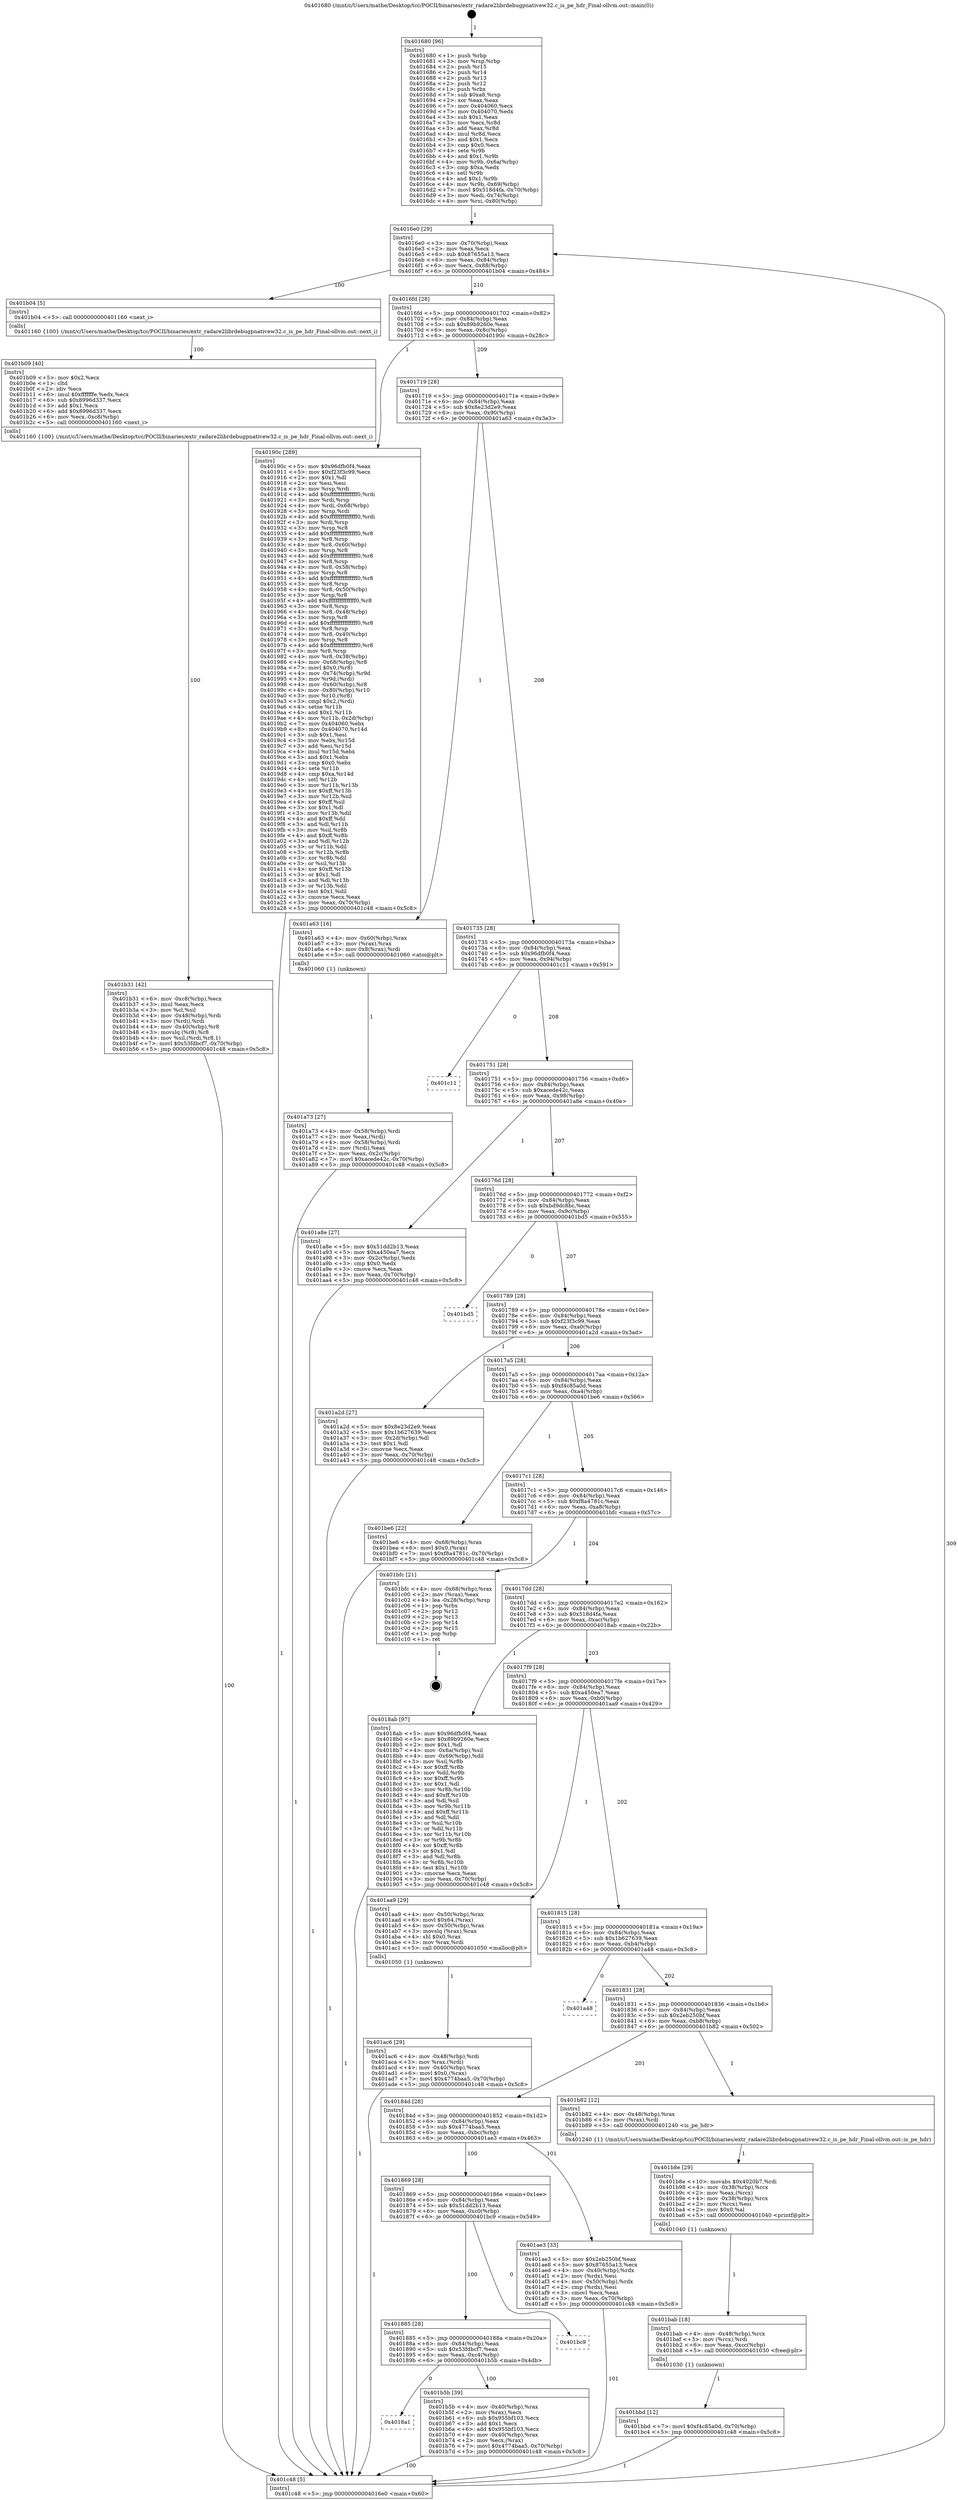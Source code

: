 digraph "0x401680" {
  label = "0x401680 (/mnt/c/Users/mathe/Desktop/tcc/POCII/binaries/extr_radare2librdebugpnativew32.c_is_pe_hdr_Final-ollvm.out::main(0))"
  labelloc = "t"
  node[shape=record]

  Entry [label="",width=0.3,height=0.3,shape=circle,fillcolor=black,style=filled]
  "0x4016e0" [label="{
     0x4016e0 [29]\l
     | [instrs]\l
     &nbsp;&nbsp;0x4016e0 \<+3\>: mov -0x70(%rbp),%eax\l
     &nbsp;&nbsp;0x4016e3 \<+2\>: mov %eax,%ecx\l
     &nbsp;&nbsp;0x4016e5 \<+6\>: sub $0x87655a13,%ecx\l
     &nbsp;&nbsp;0x4016eb \<+6\>: mov %eax,-0x84(%rbp)\l
     &nbsp;&nbsp;0x4016f1 \<+6\>: mov %ecx,-0x88(%rbp)\l
     &nbsp;&nbsp;0x4016f7 \<+6\>: je 0000000000401b04 \<main+0x484\>\l
  }"]
  "0x401b04" [label="{
     0x401b04 [5]\l
     | [instrs]\l
     &nbsp;&nbsp;0x401b04 \<+5\>: call 0000000000401160 \<next_i\>\l
     | [calls]\l
     &nbsp;&nbsp;0x401160 \{100\} (/mnt/c/Users/mathe/Desktop/tcc/POCII/binaries/extr_radare2librdebugpnativew32.c_is_pe_hdr_Final-ollvm.out::next_i)\l
  }"]
  "0x4016fd" [label="{
     0x4016fd [28]\l
     | [instrs]\l
     &nbsp;&nbsp;0x4016fd \<+5\>: jmp 0000000000401702 \<main+0x82\>\l
     &nbsp;&nbsp;0x401702 \<+6\>: mov -0x84(%rbp),%eax\l
     &nbsp;&nbsp;0x401708 \<+5\>: sub $0x89b9260e,%eax\l
     &nbsp;&nbsp;0x40170d \<+6\>: mov %eax,-0x8c(%rbp)\l
     &nbsp;&nbsp;0x401713 \<+6\>: je 000000000040190c \<main+0x28c\>\l
  }"]
  Exit [label="",width=0.3,height=0.3,shape=circle,fillcolor=black,style=filled,peripheries=2]
  "0x40190c" [label="{
     0x40190c [289]\l
     | [instrs]\l
     &nbsp;&nbsp;0x40190c \<+5\>: mov $0x96dfb0f4,%eax\l
     &nbsp;&nbsp;0x401911 \<+5\>: mov $0xf23f3c99,%ecx\l
     &nbsp;&nbsp;0x401916 \<+2\>: mov $0x1,%dl\l
     &nbsp;&nbsp;0x401918 \<+2\>: xor %esi,%esi\l
     &nbsp;&nbsp;0x40191a \<+3\>: mov %rsp,%rdi\l
     &nbsp;&nbsp;0x40191d \<+4\>: add $0xfffffffffffffff0,%rdi\l
     &nbsp;&nbsp;0x401921 \<+3\>: mov %rdi,%rsp\l
     &nbsp;&nbsp;0x401924 \<+4\>: mov %rdi,-0x68(%rbp)\l
     &nbsp;&nbsp;0x401928 \<+3\>: mov %rsp,%rdi\l
     &nbsp;&nbsp;0x40192b \<+4\>: add $0xfffffffffffffff0,%rdi\l
     &nbsp;&nbsp;0x40192f \<+3\>: mov %rdi,%rsp\l
     &nbsp;&nbsp;0x401932 \<+3\>: mov %rsp,%r8\l
     &nbsp;&nbsp;0x401935 \<+4\>: add $0xfffffffffffffff0,%r8\l
     &nbsp;&nbsp;0x401939 \<+3\>: mov %r8,%rsp\l
     &nbsp;&nbsp;0x40193c \<+4\>: mov %r8,-0x60(%rbp)\l
     &nbsp;&nbsp;0x401940 \<+3\>: mov %rsp,%r8\l
     &nbsp;&nbsp;0x401943 \<+4\>: add $0xfffffffffffffff0,%r8\l
     &nbsp;&nbsp;0x401947 \<+3\>: mov %r8,%rsp\l
     &nbsp;&nbsp;0x40194a \<+4\>: mov %r8,-0x58(%rbp)\l
     &nbsp;&nbsp;0x40194e \<+3\>: mov %rsp,%r8\l
     &nbsp;&nbsp;0x401951 \<+4\>: add $0xfffffffffffffff0,%r8\l
     &nbsp;&nbsp;0x401955 \<+3\>: mov %r8,%rsp\l
     &nbsp;&nbsp;0x401958 \<+4\>: mov %r8,-0x50(%rbp)\l
     &nbsp;&nbsp;0x40195c \<+3\>: mov %rsp,%r8\l
     &nbsp;&nbsp;0x40195f \<+4\>: add $0xfffffffffffffff0,%r8\l
     &nbsp;&nbsp;0x401963 \<+3\>: mov %r8,%rsp\l
     &nbsp;&nbsp;0x401966 \<+4\>: mov %r8,-0x48(%rbp)\l
     &nbsp;&nbsp;0x40196a \<+3\>: mov %rsp,%r8\l
     &nbsp;&nbsp;0x40196d \<+4\>: add $0xfffffffffffffff0,%r8\l
     &nbsp;&nbsp;0x401971 \<+3\>: mov %r8,%rsp\l
     &nbsp;&nbsp;0x401974 \<+4\>: mov %r8,-0x40(%rbp)\l
     &nbsp;&nbsp;0x401978 \<+3\>: mov %rsp,%r8\l
     &nbsp;&nbsp;0x40197b \<+4\>: add $0xfffffffffffffff0,%r8\l
     &nbsp;&nbsp;0x40197f \<+3\>: mov %r8,%rsp\l
     &nbsp;&nbsp;0x401982 \<+4\>: mov %r8,-0x38(%rbp)\l
     &nbsp;&nbsp;0x401986 \<+4\>: mov -0x68(%rbp),%r8\l
     &nbsp;&nbsp;0x40198a \<+7\>: movl $0x0,(%r8)\l
     &nbsp;&nbsp;0x401991 \<+4\>: mov -0x74(%rbp),%r9d\l
     &nbsp;&nbsp;0x401995 \<+3\>: mov %r9d,(%rdi)\l
     &nbsp;&nbsp;0x401998 \<+4\>: mov -0x60(%rbp),%r8\l
     &nbsp;&nbsp;0x40199c \<+4\>: mov -0x80(%rbp),%r10\l
     &nbsp;&nbsp;0x4019a0 \<+3\>: mov %r10,(%r8)\l
     &nbsp;&nbsp;0x4019a3 \<+3\>: cmpl $0x2,(%rdi)\l
     &nbsp;&nbsp;0x4019a6 \<+4\>: setne %r11b\l
     &nbsp;&nbsp;0x4019aa \<+4\>: and $0x1,%r11b\l
     &nbsp;&nbsp;0x4019ae \<+4\>: mov %r11b,-0x2d(%rbp)\l
     &nbsp;&nbsp;0x4019b2 \<+7\>: mov 0x404060,%ebx\l
     &nbsp;&nbsp;0x4019b9 \<+8\>: mov 0x404070,%r14d\l
     &nbsp;&nbsp;0x4019c1 \<+3\>: sub $0x1,%esi\l
     &nbsp;&nbsp;0x4019c4 \<+3\>: mov %ebx,%r15d\l
     &nbsp;&nbsp;0x4019c7 \<+3\>: add %esi,%r15d\l
     &nbsp;&nbsp;0x4019ca \<+4\>: imul %r15d,%ebx\l
     &nbsp;&nbsp;0x4019ce \<+3\>: and $0x1,%ebx\l
     &nbsp;&nbsp;0x4019d1 \<+3\>: cmp $0x0,%ebx\l
     &nbsp;&nbsp;0x4019d4 \<+4\>: sete %r11b\l
     &nbsp;&nbsp;0x4019d8 \<+4\>: cmp $0xa,%r14d\l
     &nbsp;&nbsp;0x4019dc \<+4\>: setl %r12b\l
     &nbsp;&nbsp;0x4019e0 \<+3\>: mov %r11b,%r13b\l
     &nbsp;&nbsp;0x4019e3 \<+4\>: xor $0xff,%r13b\l
     &nbsp;&nbsp;0x4019e7 \<+3\>: mov %r12b,%sil\l
     &nbsp;&nbsp;0x4019ea \<+4\>: xor $0xff,%sil\l
     &nbsp;&nbsp;0x4019ee \<+3\>: xor $0x1,%dl\l
     &nbsp;&nbsp;0x4019f1 \<+3\>: mov %r13b,%dil\l
     &nbsp;&nbsp;0x4019f4 \<+4\>: and $0xff,%dil\l
     &nbsp;&nbsp;0x4019f8 \<+3\>: and %dl,%r11b\l
     &nbsp;&nbsp;0x4019fb \<+3\>: mov %sil,%r8b\l
     &nbsp;&nbsp;0x4019fe \<+4\>: and $0xff,%r8b\l
     &nbsp;&nbsp;0x401a02 \<+3\>: and %dl,%r12b\l
     &nbsp;&nbsp;0x401a05 \<+3\>: or %r11b,%dil\l
     &nbsp;&nbsp;0x401a08 \<+3\>: or %r12b,%r8b\l
     &nbsp;&nbsp;0x401a0b \<+3\>: xor %r8b,%dil\l
     &nbsp;&nbsp;0x401a0e \<+3\>: or %sil,%r13b\l
     &nbsp;&nbsp;0x401a11 \<+4\>: xor $0xff,%r13b\l
     &nbsp;&nbsp;0x401a15 \<+3\>: or $0x1,%dl\l
     &nbsp;&nbsp;0x401a18 \<+3\>: and %dl,%r13b\l
     &nbsp;&nbsp;0x401a1b \<+3\>: or %r13b,%dil\l
     &nbsp;&nbsp;0x401a1e \<+4\>: test $0x1,%dil\l
     &nbsp;&nbsp;0x401a22 \<+3\>: cmovne %ecx,%eax\l
     &nbsp;&nbsp;0x401a25 \<+3\>: mov %eax,-0x70(%rbp)\l
     &nbsp;&nbsp;0x401a28 \<+5\>: jmp 0000000000401c48 \<main+0x5c8\>\l
  }"]
  "0x401719" [label="{
     0x401719 [28]\l
     | [instrs]\l
     &nbsp;&nbsp;0x401719 \<+5\>: jmp 000000000040171e \<main+0x9e\>\l
     &nbsp;&nbsp;0x40171e \<+6\>: mov -0x84(%rbp),%eax\l
     &nbsp;&nbsp;0x401724 \<+5\>: sub $0x8e23d2e9,%eax\l
     &nbsp;&nbsp;0x401729 \<+6\>: mov %eax,-0x90(%rbp)\l
     &nbsp;&nbsp;0x40172f \<+6\>: je 0000000000401a63 \<main+0x3e3\>\l
  }"]
  "0x401bbd" [label="{
     0x401bbd [12]\l
     | [instrs]\l
     &nbsp;&nbsp;0x401bbd \<+7\>: movl $0xf4c85a0d,-0x70(%rbp)\l
     &nbsp;&nbsp;0x401bc4 \<+5\>: jmp 0000000000401c48 \<main+0x5c8\>\l
  }"]
  "0x401a63" [label="{
     0x401a63 [16]\l
     | [instrs]\l
     &nbsp;&nbsp;0x401a63 \<+4\>: mov -0x60(%rbp),%rax\l
     &nbsp;&nbsp;0x401a67 \<+3\>: mov (%rax),%rax\l
     &nbsp;&nbsp;0x401a6a \<+4\>: mov 0x8(%rax),%rdi\l
     &nbsp;&nbsp;0x401a6e \<+5\>: call 0000000000401060 \<atoi@plt\>\l
     | [calls]\l
     &nbsp;&nbsp;0x401060 \{1\} (unknown)\l
  }"]
  "0x401735" [label="{
     0x401735 [28]\l
     | [instrs]\l
     &nbsp;&nbsp;0x401735 \<+5\>: jmp 000000000040173a \<main+0xba\>\l
     &nbsp;&nbsp;0x40173a \<+6\>: mov -0x84(%rbp),%eax\l
     &nbsp;&nbsp;0x401740 \<+5\>: sub $0x96dfb0f4,%eax\l
     &nbsp;&nbsp;0x401745 \<+6\>: mov %eax,-0x94(%rbp)\l
     &nbsp;&nbsp;0x40174b \<+6\>: je 0000000000401c11 \<main+0x591\>\l
  }"]
  "0x401bab" [label="{
     0x401bab [18]\l
     | [instrs]\l
     &nbsp;&nbsp;0x401bab \<+4\>: mov -0x48(%rbp),%rcx\l
     &nbsp;&nbsp;0x401baf \<+3\>: mov (%rcx),%rdi\l
     &nbsp;&nbsp;0x401bb2 \<+6\>: mov %eax,-0xcc(%rbp)\l
     &nbsp;&nbsp;0x401bb8 \<+5\>: call 0000000000401030 \<free@plt\>\l
     | [calls]\l
     &nbsp;&nbsp;0x401030 \{1\} (unknown)\l
  }"]
  "0x401c11" [label="{
     0x401c11\l
  }", style=dashed]
  "0x401751" [label="{
     0x401751 [28]\l
     | [instrs]\l
     &nbsp;&nbsp;0x401751 \<+5\>: jmp 0000000000401756 \<main+0xd6\>\l
     &nbsp;&nbsp;0x401756 \<+6\>: mov -0x84(%rbp),%eax\l
     &nbsp;&nbsp;0x40175c \<+5\>: sub $0xacede42c,%eax\l
     &nbsp;&nbsp;0x401761 \<+6\>: mov %eax,-0x98(%rbp)\l
     &nbsp;&nbsp;0x401767 \<+6\>: je 0000000000401a8e \<main+0x40e\>\l
  }"]
  "0x401b8e" [label="{
     0x401b8e [29]\l
     | [instrs]\l
     &nbsp;&nbsp;0x401b8e \<+10\>: movabs $0x4020b7,%rdi\l
     &nbsp;&nbsp;0x401b98 \<+4\>: mov -0x38(%rbp),%rcx\l
     &nbsp;&nbsp;0x401b9c \<+2\>: mov %eax,(%rcx)\l
     &nbsp;&nbsp;0x401b9e \<+4\>: mov -0x38(%rbp),%rcx\l
     &nbsp;&nbsp;0x401ba2 \<+2\>: mov (%rcx),%esi\l
     &nbsp;&nbsp;0x401ba4 \<+2\>: mov $0x0,%al\l
     &nbsp;&nbsp;0x401ba6 \<+5\>: call 0000000000401040 \<printf@plt\>\l
     | [calls]\l
     &nbsp;&nbsp;0x401040 \{1\} (unknown)\l
  }"]
  "0x401a8e" [label="{
     0x401a8e [27]\l
     | [instrs]\l
     &nbsp;&nbsp;0x401a8e \<+5\>: mov $0x51dd2b13,%eax\l
     &nbsp;&nbsp;0x401a93 \<+5\>: mov $0xa450ea7,%ecx\l
     &nbsp;&nbsp;0x401a98 \<+3\>: mov -0x2c(%rbp),%edx\l
     &nbsp;&nbsp;0x401a9b \<+3\>: cmp $0x0,%edx\l
     &nbsp;&nbsp;0x401a9e \<+3\>: cmove %ecx,%eax\l
     &nbsp;&nbsp;0x401aa1 \<+3\>: mov %eax,-0x70(%rbp)\l
     &nbsp;&nbsp;0x401aa4 \<+5\>: jmp 0000000000401c48 \<main+0x5c8\>\l
  }"]
  "0x40176d" [label="{
     0x40176d [28]\l
     | [instrs]\l
     &nbsp;&nbsp;0x40176d \<+5\>: jmp 0000000000401772 \<main+0xf2\>\l
     &nbsp;&nbsp;0x401772 \<+6\>: mov -0x84(%rbp),%eax\l
     &nbsp;&nbsp;0x401778 \<+5\>: sub $0xbd9dc8bc,%eax\l
     &nbsp;&nbsp;0x40177d \<+6\>: mov %eax,-0x9c(%rbp)\l
     &nbsp;&nbsp;0x401783 \<+6\>: je 0000000000401bd5 \<main+0x555\>\l
  }"]
  "0x4018a1" [label="{
     0x4018a1\l
  }", style=dashed]
  "0x401bd5" [label="{
     0x401bd5\l
  }", style=dashed]
  "0x401789" [label="{
     0x401789 [28]\l
     | [instrs]\l
     &nbsp;&nbsp;0x401789 \<+5\>: jmp 000000000040178e \<main+0x10e\>\l
     &nbsp;&nbsp;0x40178e \<+6\>: mov -0x84(%rbp),%eax\l
     &nbsp;&nbsp;0x401794 \<+5\>: sub $0xf23f3c99,%eax\l
     &nbsp;&nbsp;0x401799 \<+6\>: mov %eax,-0xa0(%rbp)\l
     &nbsp;&nbsp;0x40179f \<+6\>: je 0000000000401a2d \<main+0x3ad\>\l
  }"]
  "0x401b5b" [label="{
     0x401b5b [39]\l
     | [instrs]\l
     &nbsp;&nbsp;0x401b5b \<+4\>: mov -0x40(%rbp),%rax\l
     &nbsp;&nbsp;0x401b5f \<+2\>: mov (%rax),%ecx\l
     &nbsp;&nbsp;0x401b61 \<+6\>: sub $0x955bf103,%ecx\l
     &nbsp;&nbsp;0x401b67 \<+3\>: add $0x1,%ecx\l
     &nbsp;&nbsp;0x401b6a \<+6\>: add $0x955bf103,%ecx\l
     &nbsp;&nbsp;0x401b70 \<+4\>: mov -0x40(%rbp),%rax\l
     &nbsp;&nbsp;0x401b74 \<+2\>: mov %ecx,(%rax)\l
     &nbsp;&nbsp;0x401b76 \<+7\>: movl $0x4774baa5,-0x70(%rbp)\l
     &nbsp;&nbsp;0x401b7d \<+5\>: jmp 0000000000401c48 \<main+0x5c8\>\l
  }"]
  "0x401a2d" [label="{
     0x401a2d [27]\l
     | [instrs]\l
     &nbsp;&nbsp;0x401a2d \<+5\>: mov $0x8e23d2e9,%eax\l
     &nbsp;&nbsp;0x401a32 \<+5\>: mov $0x1b627639,%ecx\l
     &nbsp;&nbsp;0x401a37 \<+3\>: mov -0x2d(%rbp),%dl\l
     &nbsp;&nbsp;0x401a3a \<+3\>: test $0x1,%dl\l
     &nbsp;&nbsp;0x401a3d \<+3\>: cmovne %ecx,%eax\l
     &nbsp;&nbsp;0x401a40 \<+3\>: mov %eax,-0x70(%rbp)\l
     &nbsp;&nbsp;0x401a43 \<+5\>: jmp 0000000000401c48 \<main+0x5c8\>\l
  }"]
  "0x4017a5" [label="{
     0x4017a5 [28]\l
     | [instrs]\l
     &nbsp;&nbsp;0x4017a5 \<+5\>: jmp 00000000004017aa \<main+0x12a\>\l
     &nbsp;&nbsp;0x4017aa \<+6\>: mov -0x84(%rbp),%eax\l
     &nbsp;&nbsp;0x4017b0 \<+5\>: sub $0xf4c85a0d,%eax\l
     &nbsp;&nbsp;0x4017b5 \<+6\>: mov %eax,-0xa4(%rbp)\l
     &nbsp;&nbsp;0x4017bb \<+6\>: je 0000000000401be6 \<main+0x566\>\l
  }"]
  "0x401885" [label="{
     0x401885 [28]\l
     | [instrs]\l
     &nbsp;&nbsp;0x401885 \<+5\>: jmp 000000000040188a \<main+0x20a\>\l
     &nbsp;&nbsp;0x40188a \<+6\>: mov -0x84(%rbp),%eax\l
     &nbsp;&nbsp;0x401890 \<+5\>: sub $0x53fdbcf7,%eax\l
     &nbsp;&nbsp;0x401895 \<+6\>: mov %eax,-0xc4(%rbp)\l
     &nbsp;&nbsp;0x40189b \<+6\>: je 0000000000401b5b \<main+0x4db\>\l
  }"]
  "0x401be6" [label="{
     0x401be6 [22]\l
     | [instrs]\l
     &nbsp;&nbsp;0x401be6 \<+4\>: mov -0x68(%rbp),%rax\l
     &nbsp;&nbsp;0x401bea \<+6\>: movl $0x0,(%rax)\l
     &nbsp;&nbsp;0x401bf0 \<+7\>: movl $0xf8a4781c,-0x70(%rbp)\l
     &nbsp;&nbsp;0x401bf7 \<+5\>: jmp 0000000000401c48 \<main+0x5c8\>\l
  }"]
  "0x4017c1" [label="{
     0x4017c1 [28]\l
     | [instrs]\l
     &nbsp;&nbsp;0x4017c1 \<+5\>: jmp 00000000004017c6 \<main+0x146\>\l
     &nbsp;&nbsp;0x4017c6 \<+6\>: mov -0x84(%rbp),%eax\l
     &nbsp;&nbsp;0x4017cc \<+5\>: sub $0xf8a4781c,%eax\l
     &nbsp;&nbsp;0x4017d1 \<+6\>: mov %eax,-0xa8(%rbp)\l
     &nbsp;&nbsp;0x4017d7 \<+6\>: je 0000000000401bfc \<main+0x57c\>\l
  }"]
  "0x401bc9" [label="{
     0x401bc9\l
  }", style=dashed]
  "0x401bfc" [label="{
     0x401bfc [21]\l
     | [instrs]\l
     &nbsp;&nbsp;0x401bfc \<+4\>: mov -0x68(%rbp),%rax\l
     &nbsp;&nbsp;0x401c00 \<+2\>: mov (%rax),%eax\l
     &nbsp;&nbsp;0x401c02 \<+4\>: lea -0x28(%rbp),%rsp\l
     &nbsp;&nbsp;0x401c06 \<+1\>: pop %rbx\l
     &nbsp;&nbsp;0x401c07 \<+2\>: pop %r12\l
     &nbsp;&nbsp;0x401c09 \<+2\>: pop %r13\l
     &nbsp;&nbsp;0x401c0b \<+2\>: pop %r14\l
     &nbsp;&nbsp;0x401c0d \<+2\>: pop %r15\l
     &nbsp;&nbsp;0x401c0f \<+1\>: pop %rbp\l
     &nbsp;&nbsp;0x401c10 \<+1\>: ret\l
  }"]
  "0x4017dd" [label="{
     0x4017dd [28]\l
     | [instrs]\l
     &nbsp;&nbsp;0x4017dd \<+5\>: jmp 00000000004017e2 \<main+0x162\>\l
     &nbsp;&nbsp;0x4017e2 \<+6\>: mov -0x84(%rbp),%eax\l
     &nbsp;&nbsp;0x4017e8 \<+5\>: sub $0x518d4fa,%eax\l
     &nbsp;&nbsp;0x4017ed \<+6\>: mov %eax,-0xac(%rbp)\l
     &nbsp;&nbsp;0x4017f3 \<+6\>: je 00000000004018ab \<main+0x22b\>\l
  }"]
  "0x401b31" [label="{
     0x401b31 [42]\l
     | [instrs]\l
     &nbsp;&nbsp;0x401b31 \<+6\>: mov -0xc8(%rbp),%ecx\l
     &nbsp;&nbsp;0x401b37 \<+3\>: imul %eax,%ecx\l
     &nbsp;&nbsp;0x401b3a \<+3\>: mov %cl,%sil\l
     &nbsp;&nbsp;0x401b3d \<+4\>: mov -0x48(%rbp),%rdi\l
     &nbsp;&nbsp;0x401b41 \<+3\>: mov (%rdi),%rdi\l
     &nbsp;&nbsp;0x401b44 \<+4\>: mov -0x40(%rbp),%r8\l
     &nbsp;&nbsp;0x401b48 \<+3\>: movslq (%r8),%r8\l
     &nbsp;&nbsp;0x401b4b \<+4\>: mov %sil,(%rdi,%r8,1)\l
     &nbsp;&nbsp;0x401b4f \<+7\>: movl $0x53fdbcf7,-0x70(%rbp)\l
     &nbsp;&nbsp;0x401b56 \<+5\>: jmp 0000000000401c48 \<main+0x5c8\>\l
  }"]
  "0x4018ab" [label="{
     0x4018ab [97]\l
     | [instrs]\l
     &nbsp;&nbsp;0x4018ab \<+5\>: mov $0x96dfb0f4,%eax\l
     &nbsp;&nbsp;0x4018b0 \<+5\>: mov $0x89b9260e,%ecx\l
     &nbsp;&nbsp;0x4018b5 \<+2\>: mov $0x1,%dl\l
     &nbsp;&nbsp;0x4018b7 \<+4\>: mov -0x6a(%rbp),%sil\l
     &nbsp;&nbsp;0x4018bb \<+4\>: mov -0x69(%rbp),%dil\l
     &nbsp;&nbsp;0x4018bf \<+3\>: mov %sil,%r8b\l
     &nbsp;&nbsp;0x4018c2 \<+4\>: xor $0xff,%r8b\l
     &nbsp;&nbsp;0x4018c6 \<+3\>: mov %dil,%r9b\l
     &nbsp;&nbsp;0x4018c9 \<+4\>: xor $0xff,%r9b\l
     &nbsp;&nbsp;0x4018cd \<+3\>: xor $0x1,%dl\l
     &nbsp;&nbsp;0x4018d0 \<+3\>: mov %r8b,%r10b\l
     &nbsp;&nbsp;0x4018d3 \<+4\>: and $0xff,%r10b\l
     &nbsp;&nbsp;0x4018d7 \<+3\>: and %dl,%sil\l
     &nbsp;&nbsp;0x4018da \<+3\>: mov %r9b,%r11b\l
     &nbsp;&nbsp;0x4018dd \<+4\>: and $0xff,%r11b\l
     &nbsp;&nbsp;0x4018e1 \<+3\>: and %dl,%dil\l
     &nbsp;&nbsp;0x4018e4 \<+3\>: or %sil,%r10b\l
     &nbsp;&nbsp;0x4018e7 \<+3\>: or %dil,%r11b\l
     &nbsp;&nbsp;0x4018ea \<+3\>: xor %r11b,%r10b\l
     &nbsp;&nbsp;0x4018ed \<+3\>: or %r9b,%r8b\l
     &nbsp;&nbsp;0x4018f0 \<+4\>: xor $0xff,%r8b\l
     &nbsp;&nbsp;0x4018f4 \<+3\>: or $0x1,%dl\l
     &nbsp;&nbsp;0x4018f7 \<+3\>: and %dl,%r8b\l
     &nbsp;&nbsp;0x4018fa \<+3\>: or %r8b,%r10b\l
     &nbsp;&nbsp;0x4018fd \<+4\>: test $0x1,%r10b\l
     &nbsp;&nbsp;0x401901 \<+3\>: cmovne %ecx,%eax\l
     &nbsp;&nbsp;0x401904 \<+3\>: mov %eax,-0x70(%rbp)\l
     &nbsp;&nbsp;0x401907 \<+5\>: jmp 0000000000401c48 \<main+0x5c8\>\l
  }"]
  "0x4017f9" [label="{
     0x4017f9 [28]\l
     | [instrs]\l
     &nbsp;&nbsp;0x4017f9 \<+5\>: jmp 00000000004017fe \<main+0x17e\>\l
     &nbsp;&nbsp;0x4017fe \<+6\>: mov -0x84(%rbp),%eax\l
     &nbsp;&nbsp;0x401804 \<+5\>: sub $0xa450ea7,%eax\l
     &nbsp;&nbsp;0x401809 \<+6\>: mov %eax,-0xb0(%rbp)\l
     &nbsp;&nbsp;0x40180f \<+6\>: je 0000000000401aa9 \<main+0x429\>\l
  }"]
  "0x401c48" [label="{
     0x401c48 [5]\l
     | [instrs]\l
     &nbsp;&nbsp;0x401c48 \<+5\>: jmp 00000000004016e0 \<main+0x60\>\l
  }"]
  "0x401680" [label="{
     0x401680 [96]\l
     | [instrs]\l
     &nbsp;&nbsp;0x401680 \<+1\>: push %rbp\l
     &nbsp;&nbsp;0x401681 \<+3\>: mov %rsp,%rbp\l
     &nbsp;&nbsp;0x401684 \<+2\>: push %r15\l
     &nbsp;&nbsp;0x401686 \<+2\>: push %r14\l
     &nbsp;&nbsp;0x401688 \<+2\>: push %r13\l
     &nbsp;&nbsp;0x40168a \<+2\>: push %r12\l
     &nbsp;&nbsp;0x40168c \<+1\>: push %rbx\l
     &nbsp;&nbsp;0x40168d \<+7\>: sub $0xa8,%rsp\l
     &nbsp;&nbsp;0x401694 \<+2\>: xor %eax,%eax\l
     &nbsp;&nbsp;0x401696 \<+7\>: mov 0x404060,%ecx\l
     &nbsp;&nbsp;0x40169d \<+7\>: mov 0x404070,%edx\l
     &nbsp;&nbsp;0x4016a4 \<+3\>: sub $0x1,%eax\l
     &nbsp;&nbsp;0x4016a7 \<+3\>: mov %ecx,%r8d\l
     &nbsp;&nbsp;0x4016aa \<+3\>: add %eax,%r8d\l
     &nbsp;&nbsp;0x4016ad \<+4\>: imul %r8d,%ecx\l
     &nbsp;&nbsp;0x4016b1 \<+3\>: and $0x1,%ecx\l
     &nbsp;&nbsp;0x4016b4 \<+3\>: cmp $0x0,%ecx\l
     &nbsp;&nbsp;0x4016b7 \<+4\>: sete %r9b\l
     &nbsp;&nbsp;0x4016bb \<+4\>: and $0x1,%r9b\l
     &nbsp;&nbsp;0x4016bf \<+4\>: mov %r9b,-0x6a(%rbp)\l
     &nbsp;&nbsp;0x4016c3 \<+3\>: cmp $0xa,%edx\l
     &nbsp;&nbsp;0x4016c6 \<+4\>: setl %r9b\l
     &nbsp;&nbsp;0x4016ca \<+4\>: and $0x1,%r9b\l
     &nbsp;&nbsp;0x4016ce \<+4\>: mov %r9b,-0x69(%rbp)\l
     &nbsp;&nbsp;0x4016d2 \<+7\>: movl $0x518d4fa,-0x70(%rbp)\l
     &nbsp;&nbsp;0x4016d9 \<+3\>: mov %edi,-0x74(%rbp)\l
     &nbsp;&nbsp;0x4016dc \<+4\>: mov %rsi,-0x80(%rbp)\l
  }"]
  "0x401b09" [label="{
     0x401b09 [40]\l
     | [instrs]\l
     &nbsp;&nbsp;0x401b09 \<+5\>: mov $0x2,%ecx\l
     &nbsp;&nbsp;0x401b0e \<+1\>: cltd\l
     &nbsp;&nbsp;0x401b0f \<+2\>: idiv %ecx\l
     &nbsp;&nbsp;0x401b11 \<+6\>: imul $0xfffffffe,%edx,%ecx\l
     &nbsp;&nbsp;0x401b17 \<+6\>: sub $0x8996d337,%ecx\l
     &nbsp;&nbsp;0x401b1d \<+3\>: add $0x1,%ecx\l
     &nbsp;&nbsp;0x401b20 \<+6\>: add $0x8996d337,%ecx\l
     &nbsp;&nbsp;0x401b26 \<+6\>: mov %ecx,-0xc8(%rbp)\l
     &nbsp;&nbsp;0x401b2c \<+5\>: call 0000000000401160 \<next_i\>\l
     | [calls]\l
     &nbsp;&nbsp;0x401160 \{100\} (/mnt/c/Users/mathe/Desktop/tcc/POCII/binaries/extr_radare2librdebugpnativew32.c_is_pe_hdr_Final-ollvm.out::next_i)\l
  }"]
  "0x401a73" [label="{
     0x401a73 [27]\l
     | [instrs]\l
     &nbsp;&nbsp;0x401a73 \<+4\>: mov -0x58(%rbp),%rdi\l
     &nbsp;&nbsp;0x401a77 \<+2\>: mov %eax,(%rdi)\l
     &nbsp;&nbsp;0x401a79 \<+4\>: mov -0x58(%rbp),%rdi\l
     &nbsp;&nbsp;0x401a7d \<+2\>: mov (%rdi),%eax\l
     &nbsp;&nbsp;0x401a7f \<+3\>: mov %eax,-0x2c(%rbp)\l
     &nbsp;&nbsp;0x401a82 \<+7\>: movl $0xacede42c,-0x70(%rbp)\l
     &nbsp;&nbsp;0x401a89 \<+5\>: jmp 0000000000401c48 \<main+0x5c8\>\l
  }"]
  "0x401869" [label="{
     0x401869 [28]\l
     | [instrs]\l
     &nbsp;&nbsp;0x401869 \<+5\>: jmp 000000000040186e \<main+0x1ee\>\l
     &nbsp;&nbsp;0x40186e \<+6\>: mov -0x84(%rbp),%eax\l
     &nbsp;&nbsp;0x401874 \<+5\>: sub $0x51dd2b13,%eax\l
     &nbsp;&nbsp;0x401879 \<+6\>: mov %eax,-0xc0(%rbp)\l
     &nbsp;&nbsp;0x40187f \<+6\>: je 0000000000401bc9 \<main+0x549\>\l
  }"]
  "0x401aa9" [label="{
     0x401aa9 [29]\l
     | [instrs]\l
     &nbsp;&nbsp;0x401aa9 \<+4\>: mov -0x50(%rbp),%rax\l
     &nbsp;&nbsp;0x401aad \<+6\>: movl $0x64,(%rax)\l
     &nbsp;&nbsp;0x401ab3 \<+4\>: mov -0x50(%rbp),%rax\l
     &nbsp;&nbsp;0x401ab7 \<+3\>: movslq (%rax),%rax\l
     &nbsp;&nbsp;0x401aba \<+4\>: shl $0x0,%rax\l
     &nbsp;&nbsp;0x401abe \<+3\>: mov %rax,%rdi\l
     &nbsp;&nbsp;0x401ac1 \<+5\>: call 0000000000401050 \<malloc@plt\>\l
     | [calls]\l
     &nbsp;&nbsp;0x401050 \{1\} (unknown)\l
  }"]
  "0x401815" [label="{
     0x401815 [28]\l
     | [instrs]\l
     &nbsp;&nbsp;0x401815 \<+5\>: jmp 000000000040181a \<main+0x19a\>\l
     &nbsp;&nbsp;0x40181a \<+6\>: mov -0x84(%rbp),%eax\l
     &nbsp;&nbsp;0x401820 \<+5\>: sub $0x1b627639,%eax\l
     &nbsp;&nbsp;0x401825 \<+6\>: mov %eax,-0xb4(%rbp)\l
     &nbsp;&nbsp;0x40182b \<+6\>: je 0000000000401a48 \<main+0x3c8\>\l
  }"]
  "0x401ac6" [label="{
     0x401ac6 [29]\l
     | [instrs]\l
     &nbsp;&nbsp;0x401ac6 \<+4\>: mov -0x48(%rbp),%rdi\l
     &nbsp;&nbsp;0x401aca \<+3\>: mov %rax,(%rdi)\l
     &nbsp;&nbsp;0x401acd \<+4\>: mov -0x40(%rbp),%rax\l
     &nbsp;&nbsp;0x401ad1 \<+6\>: movl $0x0,(%rax)\l
     &nbsp;&nbsp;0x401ad7 \<+7\>: movl $0x4774baa5,-0x70(%rbp)\l
     &nbsp;&nbsp;0x401ade \<+5\>: jmp 0000000000401c48 \<main+0x5c8\>\l
  }"]
  "0x401ae3" [label="{
     0x401ae3 [33]\l
     | [instrs]\l
     &nbsp;&nbsp;0x401ae3 \<+5\>: mov $0x2eb250bf,%eax\l
     &nbsp;&nbsp;0x401ae8 \<+5\>: mov $0x87655a13,%ecx\l
     &nbsp;&nbsp;0x401aed \<+4\>: mov -0x40(%rbp),%rdx\l
     &nbsp;&nbsp;0x401af1 \<+2\>: mov (%rdx),%esi\l
     &nbsp;&nbsp;0x401af3 \<+4\>: mov -0x50(%rbp),%rdx\l
     &nbsp;&nbsp;0x401af7 \<+2\>: cmp (%rdx),%esi\l
     &nbsp;&nbsp;0x401af9 \<+3\>: cmovl %ecx,%eax\l
     &nbsp;&nbsp;0x401afc \<+3\>: mov %eax,-0x70(%rbp)\l
     &nbsp;&nbsp;0x401aff \<+5\>: jmp 0000000000401c48 \<main+0x5c8\>\l
  }"]
  "0x401a48" [label="{
     0x401a48\l
  }", style=dashed]
  "0x401831" [label="{
     0x401831 [28]\l
     | [instrs]\l
     &nbsp;&nbsp;0x401831 \<+5\>: jmp 0000000000401836 \<main+0x1b6\>\l
     &nbsp;&nbsp;0x401836 \<+6\>: mov -0x84(%rbp),%eax\l
     &nbsp;&nbsp;0x40183c \<+5\>: sub $0x2eb250bf,%eax\l
     &nbsp;&nbsp;0x401841 \<+6\>: mov %eax,-0xb8(%rbp)\l
     &nbsp;&nbsp;0x401847 \<+6\>: je 0000000000401b82 \<main+0x502\>\l
  }"]
  "0x40184d" [label="{
     0x40184d [28]\l
     | [instrs]\l
     &nbsp;&nbsp;0x40184d \<+5\>: jmp 0000000000401852 \<main+0x1d2\>\l
     &nbsp;&nbsp;0x401852 \<+6\>: mov -0x84(%rbp),%eax\l
     &nbsp;&nbsp;0x401858 \<+5\>: sub $0x4774baa5,%eax\l
     &nbsp;&nbsp;0x40185d \<+6\>: mov %eax,-0xbc(%rbp)\l
     &nbsp;&nbsp;0x401863 \<+6\>: je 0000000000401ae3 \<main+0x463\>\l
  }"]
  "0x401b82" [label="{
     0x401b82 [12]\l
     | [instrs]\l
     &nbsp;&nbsp;0x401b82 \<+4\>: mov -0x48(%rbp),%rax\l
     &nbsp;&nbsp;0x401b86 \<+3\>: mov (%rax),%rdi\l
     &nbsp;&nbsp;0x401b89 \<+5\>: call 0000000000401240 \<is_pe_hdr\>\l
     | [calls]\l
     &nbsp;&nbsp;0x401240 \{1\} (/mnt/c/Users/mathe/Desktop/tcc/POCII/binaries/extr_radare2librdebugpnativew32.c_is_pe_hdr_Final-ollvm.out::is_pe_hdr)\l
  }"]
  Entry -> "0x401680" [label=" 1"]
  "0x4016e0" -> "0x401b04" [label=" 100"]
  "0x4016e0" -> "0x4016fd" [label=" 210"]
  "0x401bfc" -> Exit [label=" 1"]
  "0x4016fd" -> "0x40190c" [label=" 1"]
  "0x4016fd" -> "0x401719" [label=" 209"]
  "0x401be6" -> "0x401c48" [label=" 1"]
  "0x401719" -> "0x401a63" [label=" 1"]
  "0x401719" -> "0x401735" [label=" 208"]
  "0x401bbd" -> "0x401c48" [label=" 1"]
  "0x401735" -> "0x401c11" [label=" 0"]
  "0x401735" -> "0x401751" [label=" 208"]
  "0x401bab" -> "0x401bbd" [label=" 1"]
  "0x401751" -> "0x401a8e" [label=" 1"]
  "0x401751" -> "0x40176d" [label=" 207"]
  "0x401b8e" -> "0x401bab" [label=" 1"]
  "0x40176d" -> "0x401bd5" [label=" 0"]
  "0x40176d" -> "0x401789" [label=" 207"]
  "0x401b82" -> "0x401b8e" [label=" 1"]
  "0x401789" -> "0x401a2d" [label=" 1"]
  "0x401789" -> "0x4017a5" [label=" 206"]
  "0x401b5b" -> "0x401c48" [label=" 100"]
  "0x4017a5" -> "0x401be6" [label=" 1"]
  "0x4017a5" -> "0x4017c1" [label=" 205"]
  "0x401885" -> "0x401b5b" [label=" 100"]
  "0x4017c1" -> "0x401bfc" [label=" 1"]
  "0x4017c1" -> "0x4017dd" [label=" 204"]
  "0x401885" -> "0x4018a1" [label=" 0"]
  "0x4017dd" -> "0x4018ab" [label=" 1"]
  "0x4017dd" -> "0x4017f9" [label=" 203"]
  "0x4018ab" -> "0x401c48" [label=" 1"]
  "0x401680" -> "0x4016e0" [label=" 1"]
  "0x401c48" -> "0x4016e0" [label=" 309"]
  "0x401869" -> "0x401bc9" [label=" 0"]
  "0x40190c" -> "0x401c48" [label=" 1"]
  "0x401a2d" -> "0x401c48" [label=" 1"]
  "0x401a63" -> "0x401a73" [label=" 1"]
  "0x401a73" -> "0x401c48" [label=" 1"]
  "0x401a8e" -> "0x401c48" [label=" 1"]
  "0x401869" -> "0x401885" [label=" 100"]
  "0x4017f9" -> "0x401aa9" [label=" 1"]
  "0x4017f9" -> "0x401815" [label=" 202"]
  "0x401aa9" -> "0x401ac6" [label=" 1"]
  "0x401ac6" -> "0x401c48" [label=" 1"]
  "0x401b31" -> "0x401c48" [label=" 100"]
  "0x401815" -> "0x401a48" [label=" 0"]
  "0x401815" -> "0x401831" [label=" 202"]
  "0x401b09" -> "0x401b31" [label=" 100"]
  "0x401831" -> "0x401b82" [label=" 1"]
  "0x401831" -> "0x40184d" [label=" 201"]
  "0x401b04" -> "0x401b09" [label=" 100"]
  "0x40184d" -> "0x401ae3" [label=" 101"]
  "0x40184d" -> "0x401869" [label=" 100"]
  "0x401ae3" -> "0x401c48" [label=" 101"]
}
